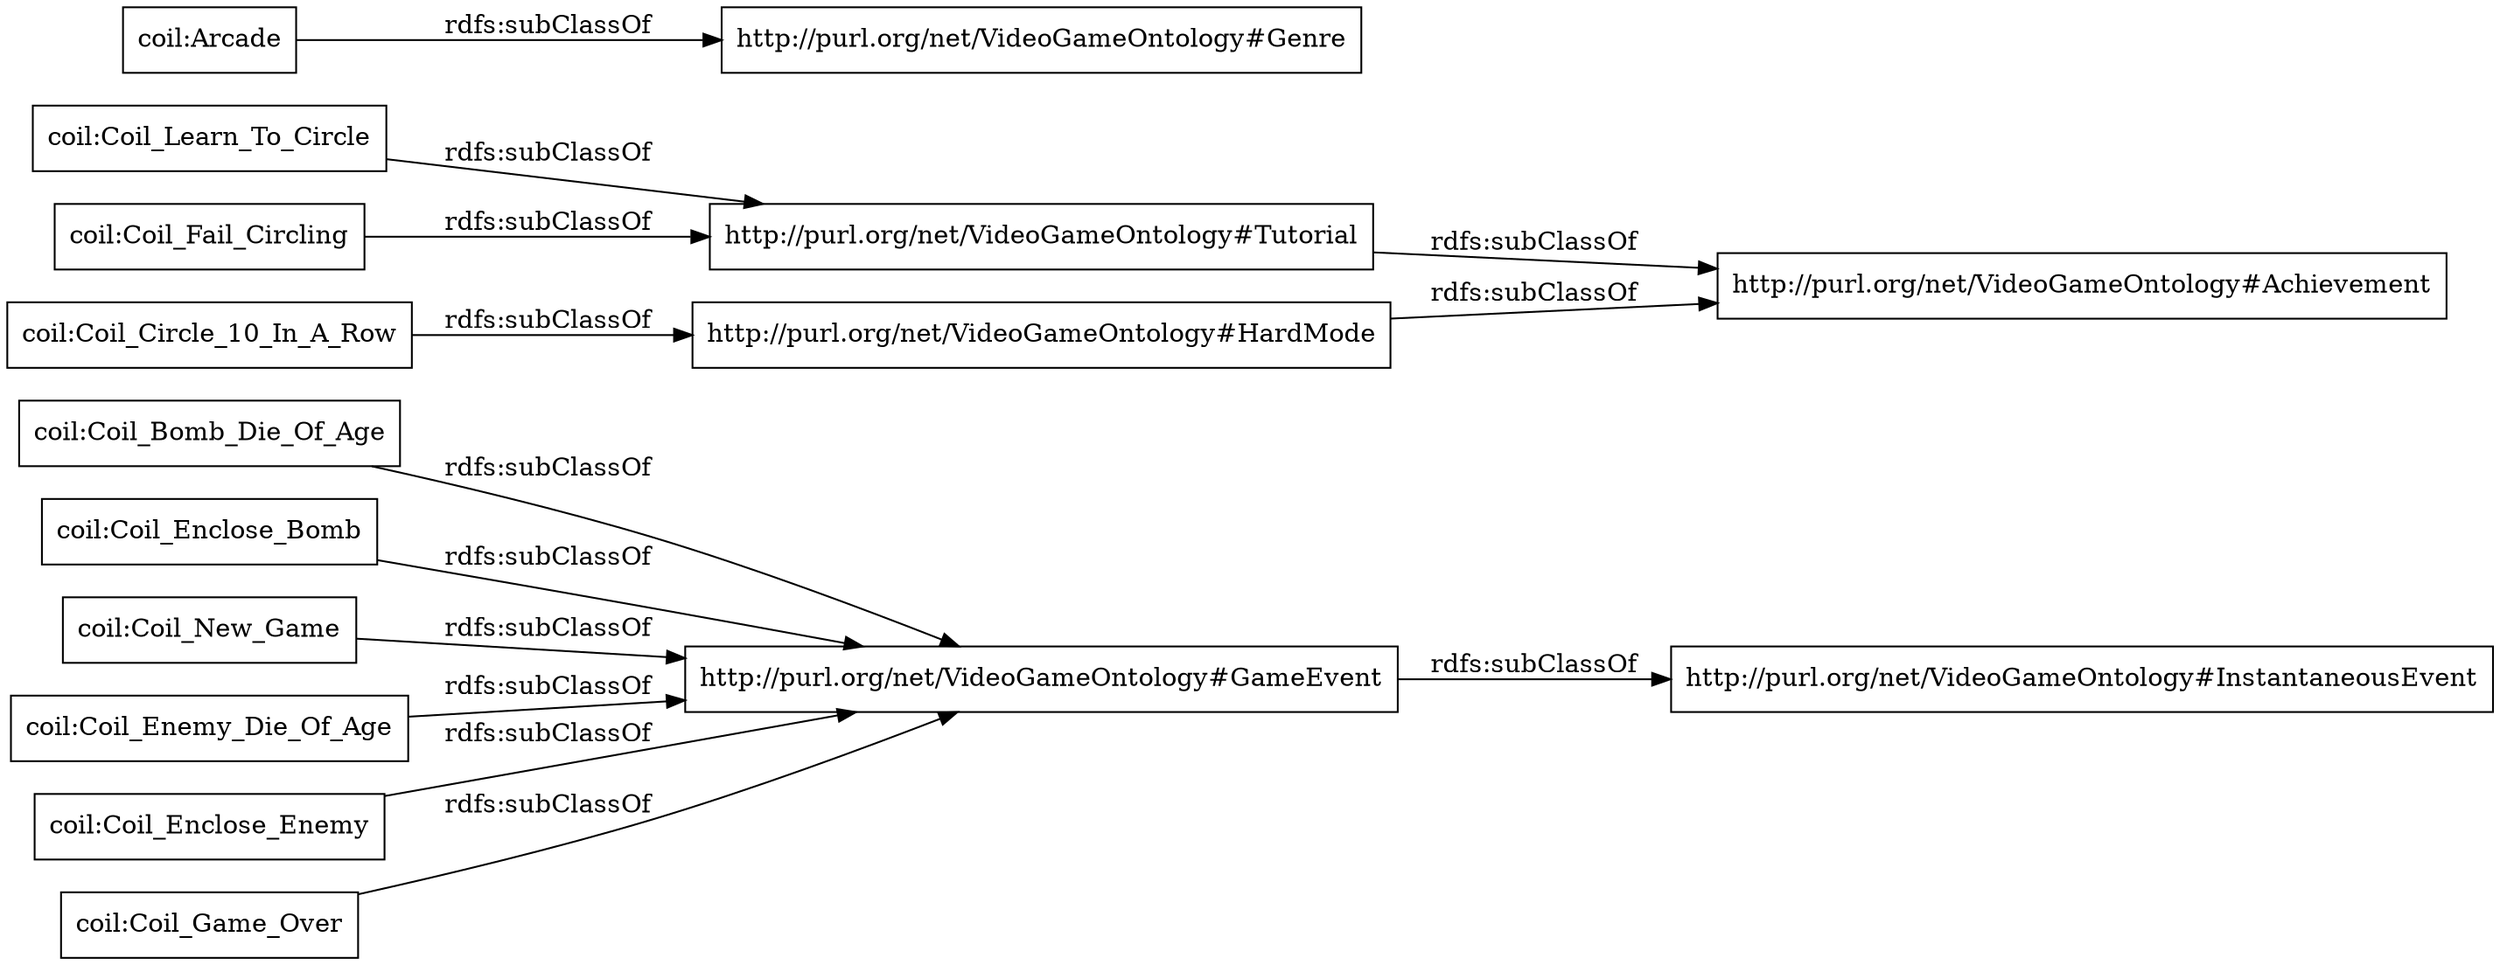 digraph ar2dtool_diagram { 
rankdir=LR;
size="1000"
node [shape = rectangle, color="black"]; "http://purl.org/net/VideoGameOntology#GameEvent" "http://purl.org/net/VideoGameOntology#Achievement" "coil:Coil_Learn_To_Circle" "http://purl.org/net/VideoGameOntology#Tutorial" "http://purl.org/net/VideoGameOntology#HardMode" "coil:Coil_Bomb_Die_Of_Age" "coil:Coil_Enclose_Bomb" "coil:Coil_Circle_10_In_A_Row" "coil:Arcade" "coil:Coil_New_Game" "coil:Coil_Fail_Circling" "coil:Coil_Enemy_Die_Of_Age" "coil:Coil_Enclose_Enemy" "http://purl.org/net/VideoGameOntology#InstantaneousEvent" "coil:Coil_Game_Over" "http://purl.org/net/VideoGameOntology#Genre" ; /*classes style*/
	"http://purl.org/net/VideoGameOntology#Tutorial" -> "http://purl.org/net/VideoGameOntology#Achievement" [ label = "rdfs:subClassOf" ];
	"http://purl.org/net/VideoGameOntology#HardMode" -> "http://purl.org/net/VideoGameOntology#Achievement" [ label = "rdfs:subClassOf" ];
	"coil:Coil_Learn_To_Circle" -> "http://purl.org/net/VideoGameOntology#Tutorial" [ label = "rdfs:subClassOf" ];
	"coil:Coil_Fail_Circling" -> "http://purl.org/net/VideoGameOntology#Tutorial" [ label = "rdfs:subClassOf" ];
	"coil:Coil_Enclose_Bomb" -> "http://purl.org/net/VideoGameOntology#GameEvent" [ label = "rdfs:subClassOf" ];
	"coil:Coil_Bomb_Die_Of_Age" -> "http://purl.org/net/VideoGameOntology#GameEvent" [ label = "rdfs:subClassOf" ];
	"coil:Coil_Circle_10_In_A_Row" -> "http://purl.org/net/VideoGameOntology#HardMode" [ label = "rdfs:subClassOf" ];
	"coil:Coil_Game_Over" -> "http://purl.org/net/VideoGameOntology#GameEvent" [ label = "rdfs:subClassOf" ];
	"http://purl.org/net/VideoGameOntology#GameEvent" -> "http://purl.org/net/VideoGameOntology#InstantaneousEvent" [ label = "rdfs:subClassOf" ];
	"coil:Coil_Enclose_Enemy" -> "http://purl.org/net/VideoGameOntology#GameEvent" [ label = "rdfs:subClassOf" ];
	"coil:Coil_New_Game" -> "http://purl.org/net/VideoGameOntology#GameEvent" [ label = "rdfs:subClassOf" ];
	"coil:Coil_Enemy_Die_Of_Age" -> "http://purl.org/net/VideoGameOntology#GameEvent" [ label = "rdfs:subClassOf" ];
	"coil:Arcade" -> "http://purl.org/net/VideoGameOntology#Genre" [ label = "rdfs:subClassOf" ];

}
